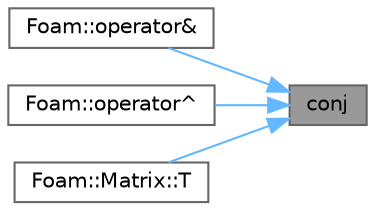digraph "conj"
{
 // LATEX_PDF_SIZE
  bgcolor="transparent";
  edge [fontname=Helvetica,fontsize=10,labelfontname=Helvetica,labelfontsize=10];
  node [fontname=Helvetica,fontsize=10,shape=box,height=0.2,width=0.4];
  rankdir="RL";
  Node1 [id="Node000001",label="conj",height=0.2,width=0.4,color="gray40", fillcolor="grey60", style="filled", fontcolor="black",tooltip=" "];
  Node1 -> Node2 [id="edge1_Node000001_Node000002",dir="back",color="steelblue1",style="solid",tooltip=" "];
  Node2 [id="Node000002",label="Foam::operator&",height=0.2,width=0.4,color="grey40", fillcolor="white", style="filled",URL="$namespaceFoam.html#aa658f0bd62db9c12047023e907bcdff2",tooltip=" "];
  Node1 -> Node3 [id="edge2_Node000001_Node000003",dir="back",color="steelblue1",style="solid",tooltip=" "];
  Node3 [id="Node000003",label="Foam::operator^",height=0.2,width=0.4,color="grey40", fillcolor="white", style="filled",URL="$namespaceFoam.html#a962ed09d3b142fdb3606bc249b6fa31e",tooltip=" "];
  Node1 -> Node4 [id="edge3_Node000001_Node000004",dir="back",color="steelblue1",style="solid",tooltip=" "];
  Node4 [id="Node000004",label="Foam::Matrix::T",height=0.2,width=0.4,color="grey40", fillcolor="white", style="filled",URL="$classFoam_1_1Matrix.html#a957f7b649585d17c50ddd741e8271cdc",tooltip=" "];
}
